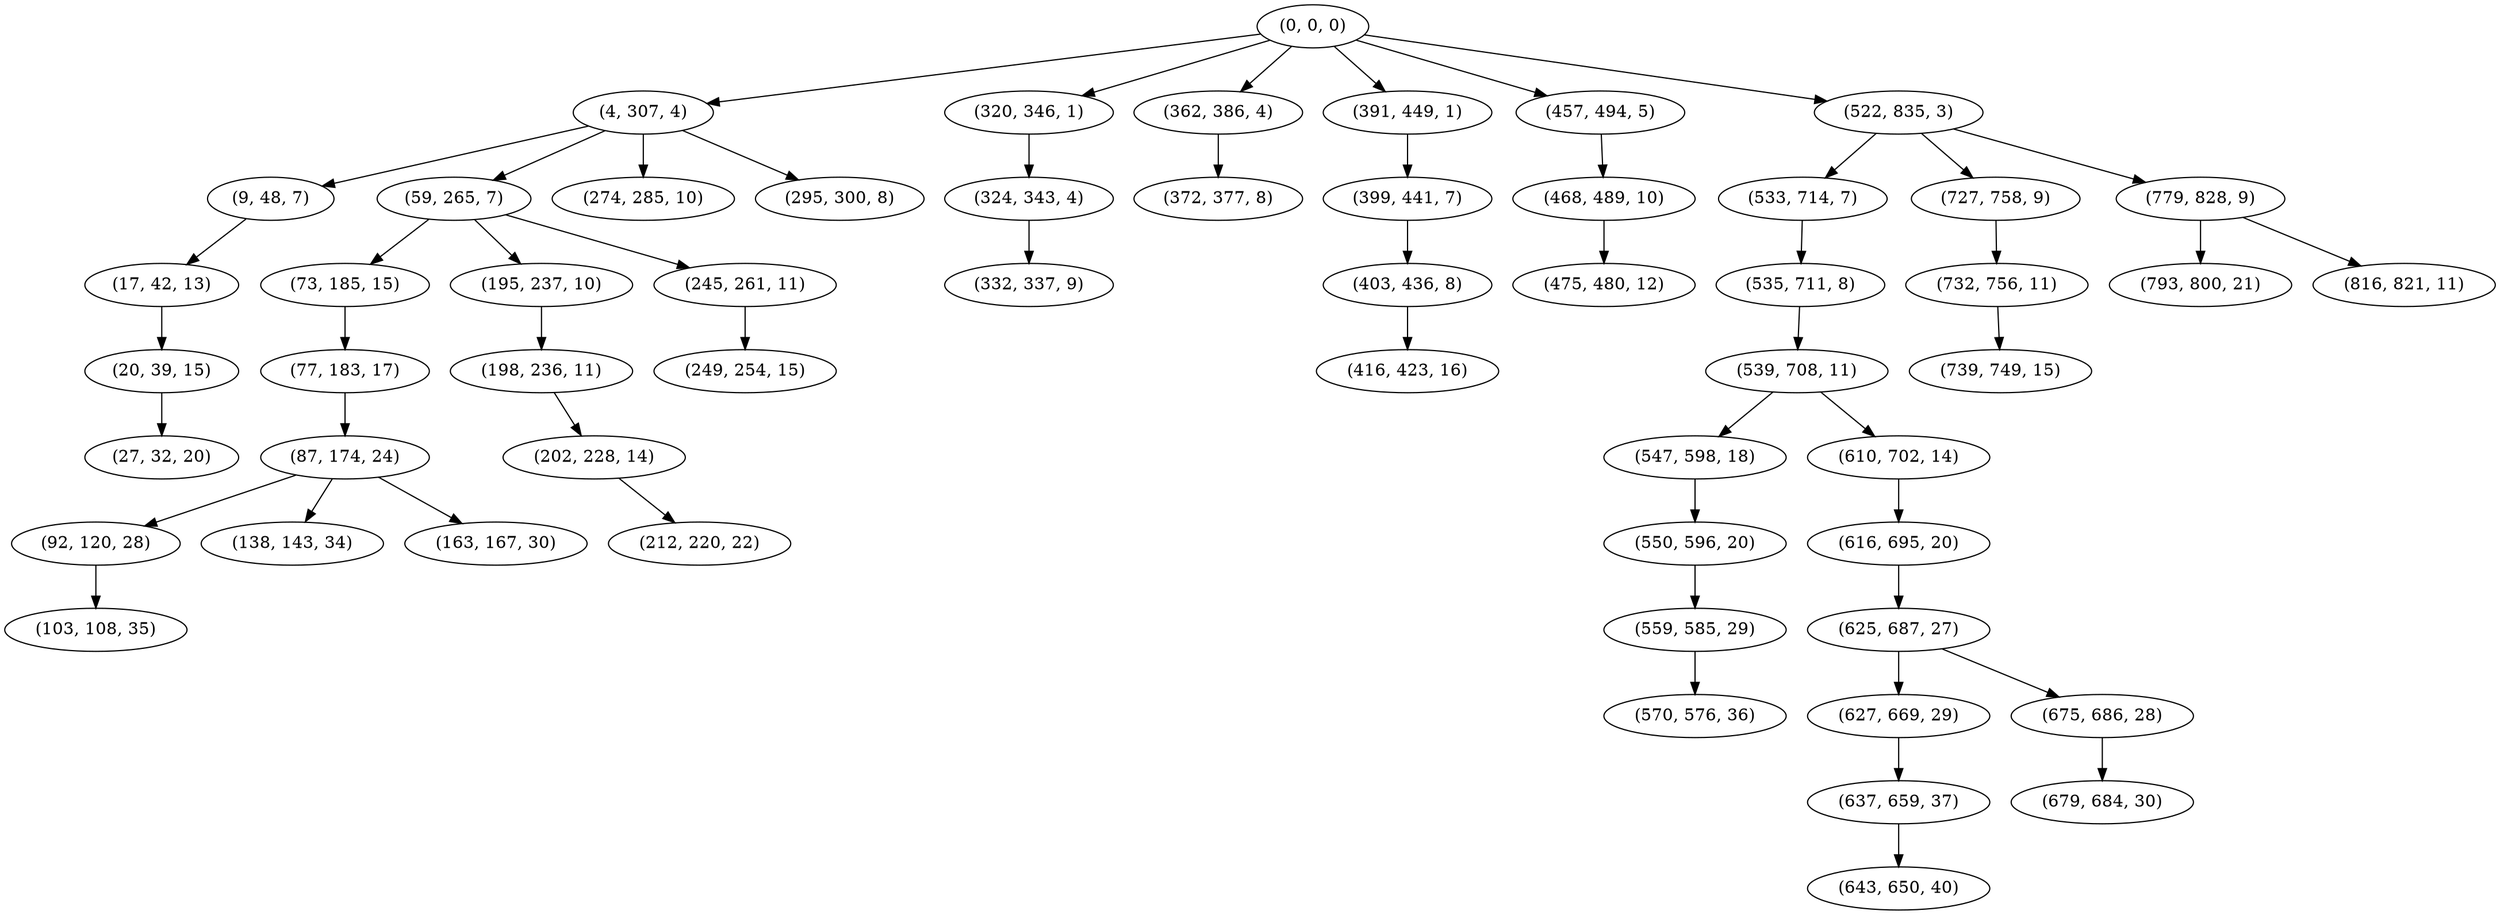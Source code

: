 digraph tree {
    "(0, 0, 0)";
    "(4, 307, 4)";
    "(9, 48, 7)";
    "(17, 42, 13)";
    "(20, 39, 15)";
    "(27, 32, 20)";
    "(59, 265, 7)";
    "(73, 185, 15)";
    "(77, 183, 17)";
    "(87, 174, 24)";
    "(92, 120, 28)";
    "(103, 108, 35)";
    "(138, 143, 34)";
    "(163, 167, 30)";
    "(195, 237, 10)";
    "(198, 236, 11)";
    "(202, 228, 14)";
    "(212, 220, 22)";
    "(245, 261, 11)";
    "(249, 254, 15)";
    "(274, 285, 10)";
    "(295, 300, 8)";
    "(320, 346, 1)";
    "(324, 343, 4)";
    "(332, 337, 9)";
    "(362, 386, 4)";
    "(372, 377, 8)";
    "(391, 449, 1)";
    "(399, 441, 7)";
    "(403, 436, 8)";
    "(416, 423, 16)";
    "(457, 494, 5)";
    "(468, 489, 10)";
    "(475, 480, 12)";
    "(522, 835, 3)";
    "(533, 714, 7)";
    "(535, 711, 8)";
    "(539, 708, 11)";
    "(547, 598, 18)";
    "(550, 596, 20)";
    "(559, 585, 29)";
    "(570, 576, 36)";
    "(610, 702, 14)";
    "(616, 695, 20)";
    "(625, 687, 27)";
    "(627, 669, 29)";
    "(637, 659, 37)";
    "(643, 650, 40)";
    "(675, 686, 28)";
    "(679, 684, 30)";
    "(727, 758, 9)";
    "(732, 756, 11)";
    "(739, 749, 15)";
    "(779, 828, 9)";
    "(793, 800, 21)";
    "(816, 821, 11)";
    "(0, 0, 0)" -> "(4, 307, 4)";
    "(0, 0, 0)" -> "(320, 346, 1)";
    "(0, 0, 0)" -> "(362, 386, 4)";
    "(0, 0, 0)" -> "(391, 449, 1)";
    "(0, 0, 0)" -> "(457, 494, 5)";
    "(0, 0, 0)" -> "(522, 835, 3)";
    "(4, 307, 4)" -> "(9, 48, 7)";
    "(4, 307, 4)" -> "(59, 265, 7)";
    "(4, 307, 4)" -> "(274, 285, 10)";
    "(4, 307, 4)" -> "(295, 300, 8)";
    "(9, 48, 7)" -> "(17, 42, 13)";
    "(17, 42, 13)" -> "(20, 39, 15)";
    "(20, 39, 15)" -> "(27, 32, 20)";
    "(59, 265, 7)" -> "(73, 185, 15)";
    "(59, 265, 7)" -> "(195, 237, 10)";
    "(59, 265, 7)" -> "(245, 261, 11)";
    "(73, 185, 15)" -> "(77, 183, 17)";
    "(77, 183, 17)" -> "(87, 174, 24)";
    "(87, 174, 24)" -> "(92, 120, 28)";
    "(87, 174, 24)" -> "(138, 143, 34)";
    "(87, 174, 24)" -> "(163, 167, 30)";
    "(92, 120, 28)" -> "(103, 108, 35)";
    "(195, 237, 10)" -> "(198, 236, 11)";
    "(198, 236, 11)" -> "(202, 228, 14)";
    "(202, 228, 14)" -> "(212, 220, 22)";
    "(245, 261, 11)" -> "(249, 254, 15)";
    "(320, 346, 1)" -> "(324, 343, 4)";
    "(324, 343, 4)" -> "(332, 337, 9)";
    "(362, 386, 4)" -> "(372, 377, 8)";
    "(391, 449, 1)" -> "(399, 441, 7)";
    "(399, 441, 7)" -> "(403, 436, 8)";
    "(403, 436, 8)" -> "(416, 423, 16)";
    "(457, 494, 5)" -> "(468, 489, 10)";
    "(468, 489, 10)" -> "(475, 480, 12)";
    "(522, 835, 3)" -> "(533, 714, 7)";
    "(522, 835, 3)" -> "(727, 758, 9)";
    "(522, 835, 3)" -> "(779, 828, 9)";
    "(533, 714, 7)" -> "(535, 711, 8)";
    "(535, 711, 8)" -> "(539, 708, 11)";
    "(539, 708, 11)" -> "(547, 598, 18)";
    "(539, 708, 11)" -> "(610, 702, 14)";
    "(547, 598, 18)" -> "(550, 596, 20)";
    "(550, 596, 20)" -> "(559, 585, 29)";
    "(559, 585, 29)" -> "(570, 576, 36)";
    "(610, 702, 14)" -> "(616, 695, 20)";
    "(616, 695, 20)" -> "(625, 687, 27)";
    "(625, 687, 27)" -> "(627, 669, 29)";
    "(625, 687, 27)" -> "(675, 686, 28)";
    "(627, 669, 29)" -> "(637, 659, 37)";
    "(637, 659, 37)" -> "(643, 650, 40)";
    "(675, 686, 28)" -> "(679, 684, 30)";
    "(727, 758, 9)" -> "(732, 756, 11)";
    "(732, 756, 11)" -> "(739, 749, 15)";
    "(779, 828, 9)" -> "(793, 800, 21)";
    "(779, 828, 9)" -> "(816, 821, 11)";
}
